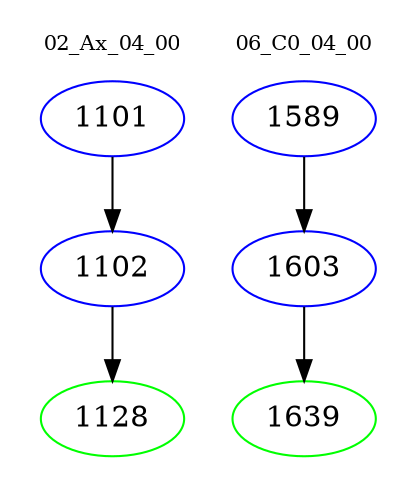digraph{
subgraph cluster_0 {
color = white
label = "02_Ax_04_00";
fontsize=10;
T0_1101 [label="1101", color="blue"]
T0_1101 -> T0_1102 [color="black"]
T0_1102 [label="1102", color="blue"]
T0_1102 -> T0_1128 [color="black"]
T0_1128 [label="1128", color="green"]
}
subgraph cluster_1 {
color = white
label = "06_C0_04_00";
fontsize=10;
T1_1589 [label="1589", color="blue"]
T1_1589 -> T1_1603 [color="black"]
T1_1603 [label="1603", color="blue"]
T1_1603 -> T1_1639 [color="black"]
T1_1639 [label="1639", color="green"]
}
}
